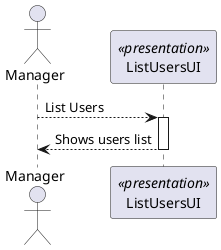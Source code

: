 @startuml
'http://plantuml.com/skinparam.html
skinparam handwritten false
skinparam packageStyle rect
skinparam defaultFontName FG Virgil
skinparam shadowing false

actor Manager as Actor
participant ListUsersUI as UI <<presentation>>



Actor --> UI: List Users
activate UI

        UI-->Actor: Shows users list

deactivate UI
@enduml